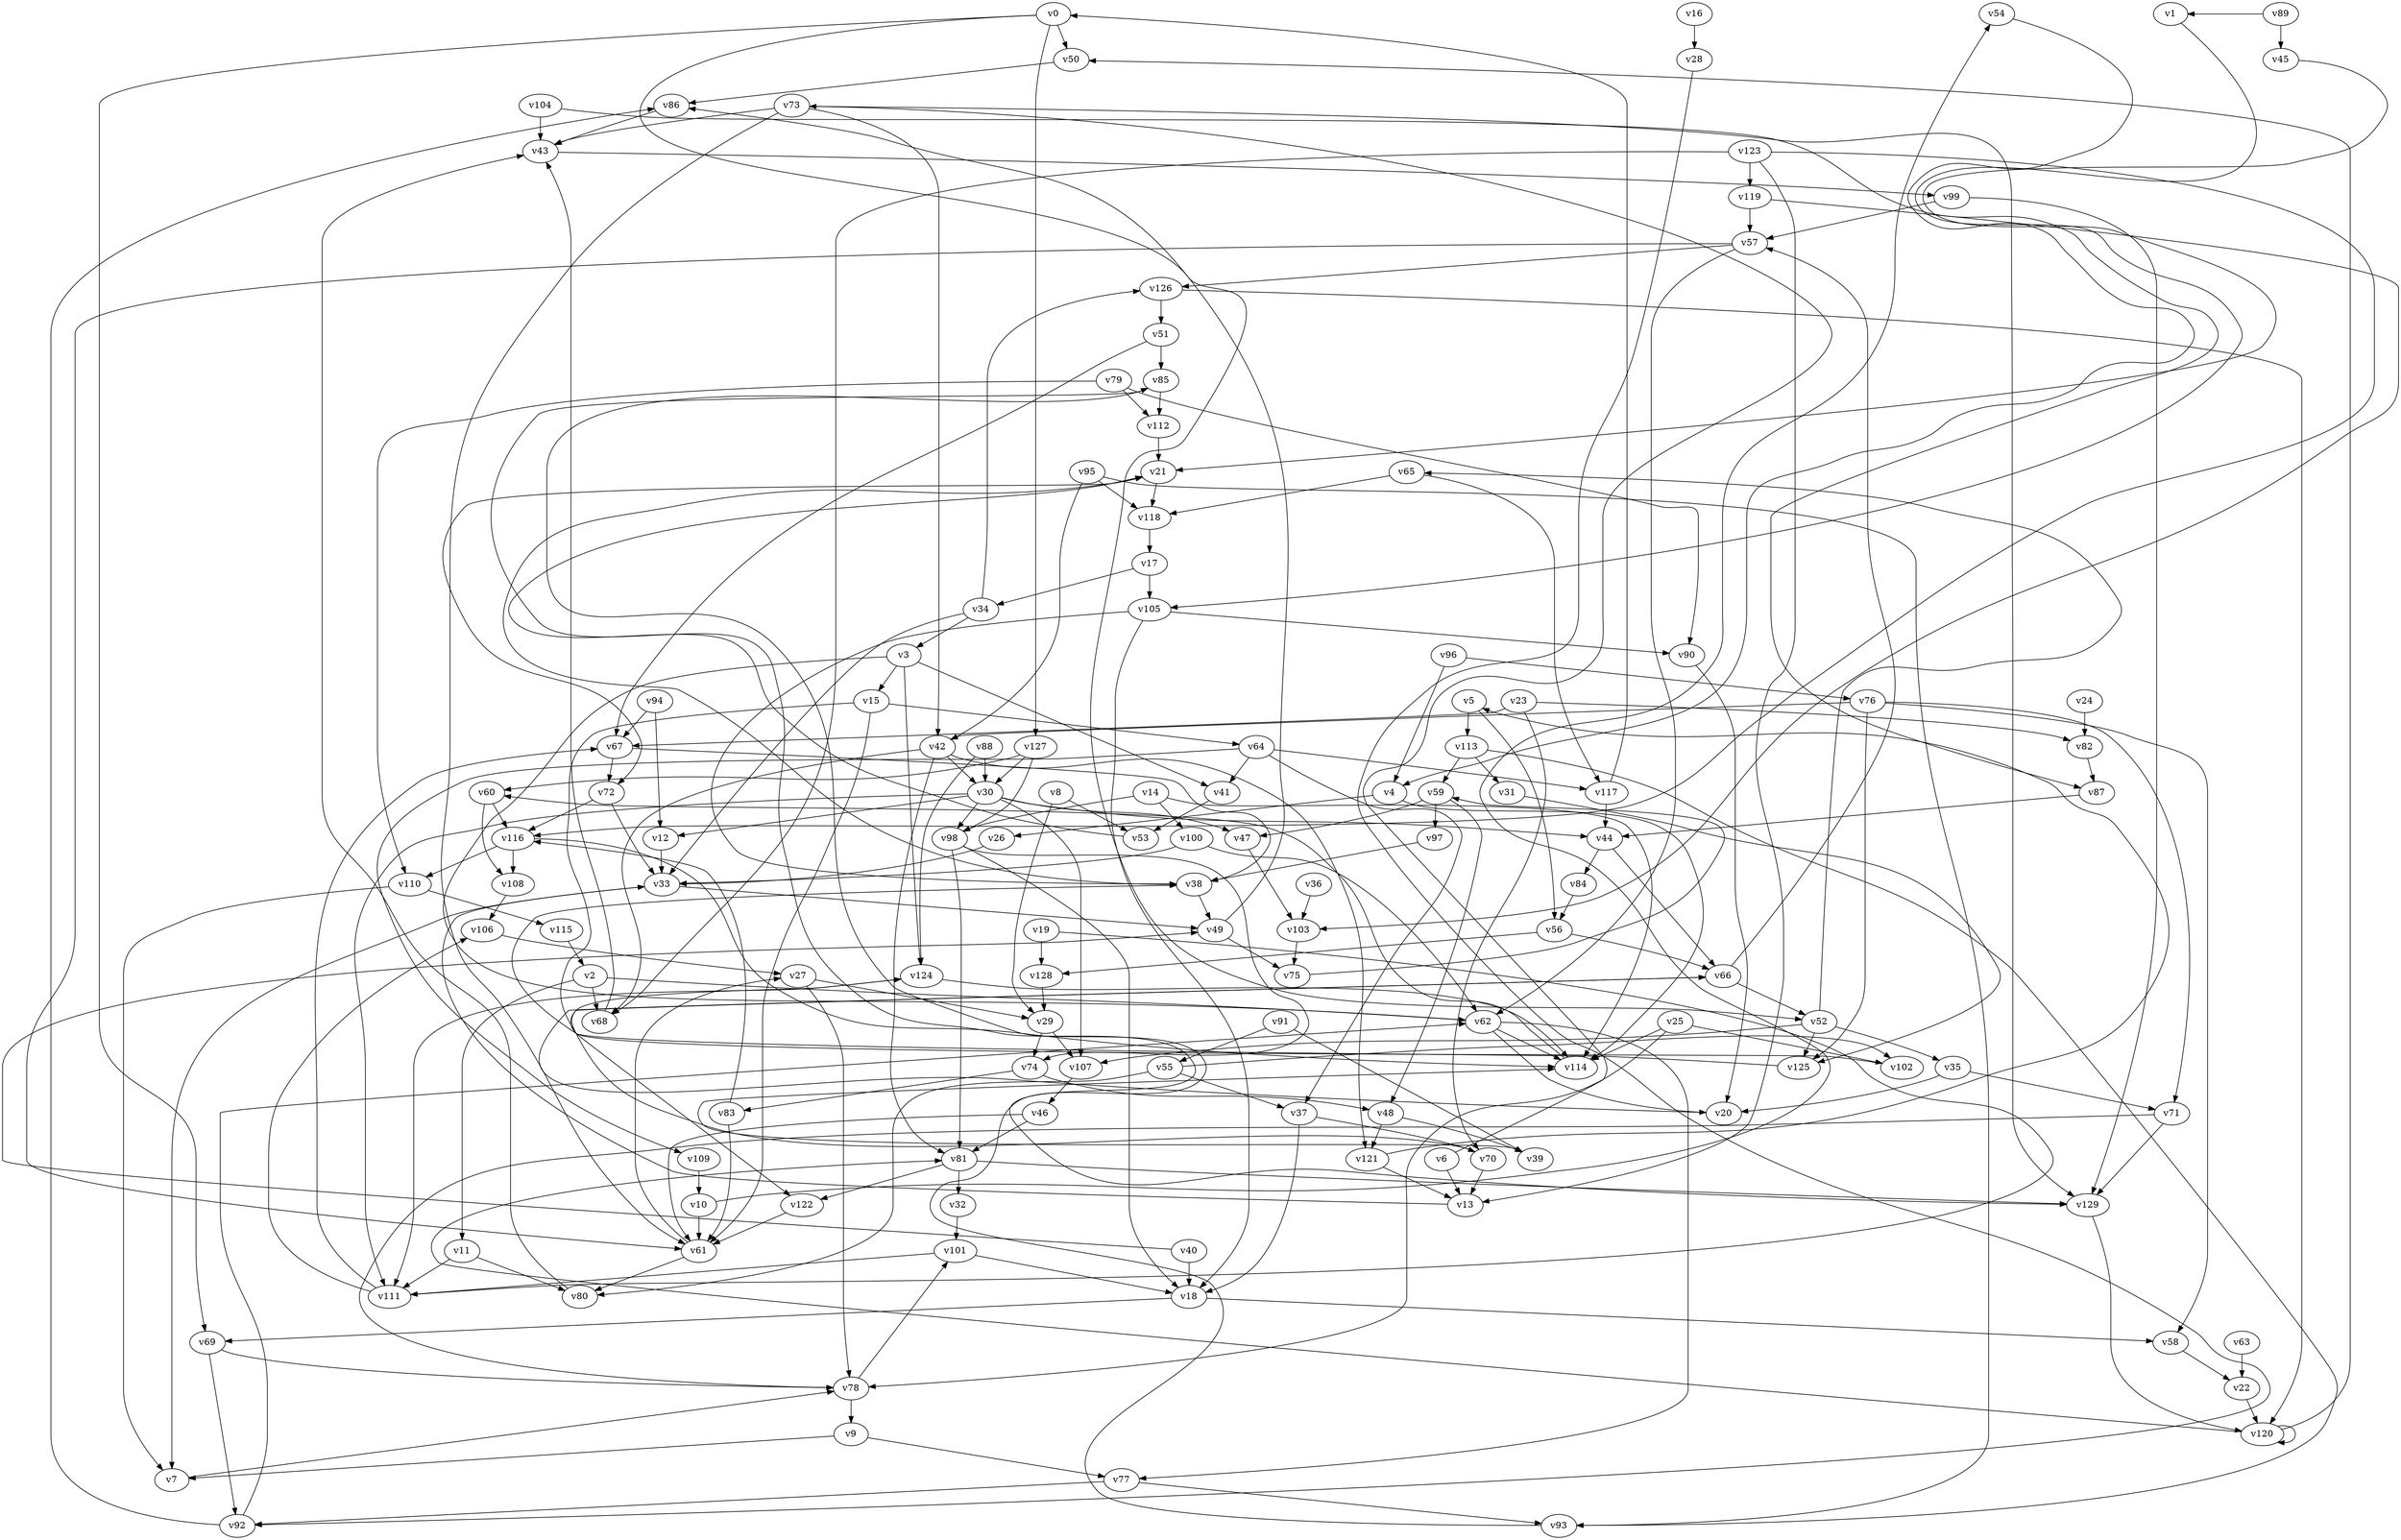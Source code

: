// Benchmark game 195 - 130 vertices
// time_bound: 6
// targets: v96
digraph G {
    v0 [name="v0", player=1];
    v1 [name="v1", player=1];
    v2 [name="v2", player=0];
    v3 [name="v3", player=0];
    v4 [name="v4", player=1];
    v5 [name="v5", player=1];
    v6 [name="v6", player=1];
    v7 [name="v7", player=1];
    v8 [name="v8", player=0];
    v9 [name="v9", player=1];
    v10 [name="v10", player=0];
    v11 [name="v11", player=1];
    v12 [name="v12", player=0];
    v13 [name="v13", player=1];
    v14 [name="v14", player=1];
    v15 [name="v15", player=0];
    v16 [name="v16", player=0];
    v17 [name="v17", player=0];
    v18 [name="v18", player=1];
    v19 [name="v19", player=1];
    v20 [name="v20", player=0];
    v21 [name="v21", player=1];
    v22 [name="v22", player=1];
    v23 [name="v23", player=0];
    v24 [name="v24", player=1];
    v25 [name="v25", player=0];
    v26 [name="v26", player=1];
    v27 [name="v27", player=1];
    v28 [name="v28", player=1];
    v29 [name="v29", player=1];
    v30 [name="v30", player=0];
    v31 [name="v31", player=0];
    v32 [name="v32", player=0];
    v33 [name="v33", player=0];
    v34 [name="v34", player=0];
    v35 [name="v35", player=0];
    v36 [name="v36", player=1];
    v37 [name="v37", player=1];
    v38 [name="v38", player=0];
    v39 [name="v39", player=0];
    v40 [name="v40", player=0];
    v41 [name="v41", player=1];
    v42 [name="v42", player=0];
    v43 [name="v43", player=0];
    v44 [name="v44", player=0];
    v45 [name="v45", player=0];
    v46 [name="v46", player=0];
    v47 [name="v47", player=1];
    v48 [name="v48", player=0];
    v49 [name="v49", player=1];
    v50 [name="v50", player=1];
    v51 [name="v51", player=1];
    v52 [name="v52", player=0];
    v53 [name="v53", player=1];
    v54 [name="v54", player=1];
    v55 [name="v55", player=0];
    v56 [name="v56", player=0];
    v57 [name="v57", player=0];
    v58 [name="v58", player=0];
    v59 [name="v59", player=1];
    v60 [name="v60", player=0];
    v61 [name="v61", player=0];
    v62 [name="v62", player=1];
    v63 [name="v63", player=1];
    v64 [name="v64", player=0];
    v65 [name="v65", player=0];
    v66 [name="v66", player=1];
    v67 [name="v67", player=1];
    v68 [name="v68", player=0];
    v69 [name="v69", player=0];
    v70 [name="v70", player=1];
    v71 [name="v71", player=0];
    v72 [name="v72", player=0];
    v73 [name="v73", player=0];
    v74 [name="v74", player=1];
    v75 [name="v75", player=1];
    v76 [name="v76", player=1];
    v77 [name="v77", player=0];
    v78 [name="v78", player=0];
    v79 [name="v79", player=1];
    v80 [name="v80", player=0];
    v81 [name="v81", player=0];
    v82 [name="v82", player=1];
    v83 [name="v83", player=1];
    v84 [name="v84", player=0];
    v85 [name="v85", player=0];
    v86 [name="v86", player=1];
    v87 [name="v87", player=1];
    v88 [name="v88", player=1];
    v89 [name="v89", player=1];
    v90 [name="v90", player=1];
    v91 [name="v91", player=1];
    v92 [name="v92", player=0];
    v93 [name="v93", player=0];
    v94 [name="v94", player=1];
    v95 [name="v95", player=1];
    v96 [name="v96", player=1, target=1];
    v97 [name="v97", player=0];
    v98 [name="v98", player=0];
    v99 [name="v99", player=1];
    v100 [name="v100", player=1];
    v101 [name="v101", player=0];
    v102 [name="v102", player=0];
    v103 [name="v103", player=0];
    v104 [name="v104", player=0];
    v105 [name="v105", player=0];
    v106 [name="v106", player=1];
    v107 [name="v107", player=1];
    v108 [name="v108", player=1];
    v109 [name="v109", player=0];
    v110 [name="v110", player=0];
    v111 [name="v111", player=0];
    v112 [name="v112", player=1];
    v113 [name="v113", player=0];
    v114 [name="v114", player=1];
    v115 [name="v115", player=0];
    v116 [name="v116", player=0];
    v117 [name="v117", player=0];
    v118 [name="v118", player=1];
    v119 [name="v119", player=1];
    v120 [name="v120", player=0];
    v121 [name="v121", player=0];
    v122 [name="v122", player=0];
    v123 [name="v123", player=1];
    v124 [name="v124", player=0];
    v125 [name="v125", player=1];
    v126 [name="v126", player=0];
    v127 [name="v127", player=0];
    v128 [name="v128", player=0];
    v129 [name="v129", player=1];

    v0 -> v52 [constraint="t >= 4"];
    v1 -> v105 [constraint="t < 13"];
    v2 -> v62;
    v3 -> v62 [constraint="t >= 3"];
    v4 -> v26;
    v5 -> v113;
    v6 -> v73 [constraint="t < 6"];
    v7 -> v78 [constraint="t < 8"];
    v8 -> v29;
    v9 -> v7;
    v10 -> v54 [constraint="t >= 3"];
    v11 -> v111;
    v12 -> v33;
    v13 -> v33 [constraint="t mod 2 == 0"];
    v14 -> v100;
    v15 -> v64;
    v16 -> v28;
    v17 -> v34;
    v18 -> v69;
    v19 -> v111 [constraint="t mod 3 == 2"];
    v20 -> v66 [constraint="t >= 4"];
    v21 -> v72 [constraint="t >= 3"];
    v22 -> v120;
    v23 -> v70;
    v24 -> v82;
    v25 -> v114;
    v26 -> v33;
    v27 -> v29;
    v28 -> v92 [constraint="t < 15"];
    v29 -> v107;
    v30 -> v107;
    v31 -> v125 [constraint="t mod 4 == 0"];
    v32 -> v101;
    v33 -> v49;
    v34 -> v126;
    v35 -> v71;
    v36 -> v103;
    v37 -> v18;
    v38 -> v21 [constraint="t >= 5"];
    v39 -> v114 [constraint="t mod 5 == 0"];
    v40 -> v49 [constraint="t < 13"];
    v41 -> v53;
    v42 -> v30;
    v43 -> v99;
    v44 -> v84;
    v45 -> v21 [constraint="t >= 4"];
    v46 -> v61 [constraint="t >= 2"];
    v47 -> v103 [constraint="t >= 3"];
    v48 -> v121;
    v49 -> v75;
    v50 -> v86;
    v51 -> v85;
    v52 -> v65 [constraint="t < 6"];
    v53 -> v21 [constraint="t < 5"];
    v54 -> v4 [constraint="t >= 2"];
    v55 -> v102 [constraint="t >= 3"];
    v56 -> v66;
    v57 -> v61 [constraint="t mod 3 == 0"];
    v58 -> v22;
    v59 -> v97;
    v60 -> v108;
    v61 -> v80;
    v62 -> v20;
    v63 -> v22;
    v64 -> v109 [constraint="t >= 4"];
    v65 -> v117;
    v66 -> v57;
    v67 -> v72;
    v68 -> v43;
    v69 -> v78;
    v70 -> v124 [constraint="t < 9"];
    v71 -> v78 [constraint="t mod 4 == 2"];
    v72 -> v116;
    v73 -> v42;
    v74 -> v48;
    v75 -> v59 [constraint="t < 7"];
    v76 -> v71 [constraint="t < 8"];
    v77 -> v92;
    v78 -> v9;
    v79 -> v90;
    v80 -> v43;
    v81 -> v129;
    v82 -> v87;
    v83 -> v116;
    v84 -> v56;
    v85 -> v129 [constraint="t < 9"];
    v86 -> v43;
    v87 -> v44 [constraint="t < 7"];
    v88 -> v124;
    v89 -> v1 [constraint="t mod 2 == 0"];
    v90 -> v20;
    v91 -> v39;
    v92 -> v86;
    v93 -> v85 [constraint="t >= 3"];
    v94 -> v67;
    v95 -> v118;
    v96 -> v76;
    v97 -> v38;
    v98 -> v74 [constraint="t < 13"];
    v99 -> v129;
    v100 -> v33;
    v101 -> v111;
    v102 -> v66 [constraint="t mod 5 == 0"];
    v103 -> v75;
    v104 -> v87 [constraint="t mod 2 == 1"];
    v105 -> v38 [constraint="t mod 4 == 1"];
    v106 -> v27;
    v107 -> v46;
    v108 -> v106;
    v109 -> v10;
    v110 -> v115;
    v111 -> v106;
    v112 -> v21;
    v113 -> v93 [constraint="t >= 4"];
    v114 -> v60 [constraint="t < 13"];
    v115 -> v2;
    v116 -> v114 [constraint="t >= 4"];
    v117 -> v0;
    v118 -> v17;
    v119 -> v103 [constraint="t mod 3 == 0"];
    v120 -> v81 [constraint="t mod 2 == 1"];
    v121 -> v5 [constraint="t mod 2 == 0"];
    v122 -> v61;
    v123 -> v116 [constraint="t >= 1"];
    v124 -> v114;
    v125 -> v38 [constraint="t mod 5 == 1"];
    v126 -> v120;
    v127 -> v60;
    v128 -> v29;
    v129 -> v120;
    v52 -> v125;
    v27 -> v78;
    v34 -> v3;
    v42 -> v121;
    v59 -> v47;
    v48 -> v39;
    v62 -> v77;
    v100 -> v62;
    v0 -> v50;
    v98 -> v18;
    v64 -> v41;
    v3 -> v15;
    v25 -> v102;
    v79 -> v112;
    v96 -> v4;
    v69 -> v92;
    v91 -> v55;
    v83 -> v61;
    v3 -> v41;
    v66 -> v52;
    v42 -> v68;
    v46 -> v81;
    v21 -> v118;
    v81 -> v122;
    v77 -> v93;
    v92 -> v62;
    v57 -> v62;
    v0 -> v127;
    v120 -> v50;
    v29 -> v74;
    v30 -> v47;
    v70 -> v13;
    v72 -> v33;
    v76 -> v125;
    v73 -> v61;
    v4 -> v114;
    v121 -> v13;
    v113 -> v31;
    v95 -> v93;
    v76 -> v58;
    v55 -> v80;
    v6 -> v13;
    v105 -> v18;
    v23 -> v82;
    v17 -> v105;
    v74 -> v83;
    v33 -> v7;
    v49 -> v86;
    v3 -> v124;
    v94 -> v12;
    v40 -> v18;
    v30 -> v12;
    v10 -> v61;
    v34 -> v33;
    v78 -> v101;
    v51 -> v67;
    v2 -> v11;
    v14 -> v98;
    v9 -> v77;
    v52 -> v107;
    v52 -> v35;
    v81 -> v32;
    v0 -> v69;
    v38 -> v49;
    v126 -> v51;
    v73 -> v43;
    v123 -> v119;
    v104 -> v43;
    v123 -> v13;
    v127 -> v98;
    v120 -> v120;
    v76 -> v42;
    v111 -> v67;
    v127 -> v30;
    v65 -> v118;
    v5 -> v56;
    v73 -> v129;
    v67 -> v38;
    v37 -> v70;
    v25 -> v78;
    v8 -> v53;
    v18 -> v58;
    v56 -> v128;
    v2 -> v68;
    v113 -> v59;
    v60 -> v116;
    v116 -> v110;
    v123 -> v68;
    v116 -> v108;
    v117 -> v44;
    v119 -> v57;
    v88 -> v30;
    v14 -> v114;
    v23 -> v67;
    v11 -> v80;
    v42 -> v81;
    v110 -> v7;
    v44 -> v66;
    v71 -> v129;
    v101 -> v18;
    v79 -> v110;
    v89 -> v45;
    v30 -> v44;
    v19 -> v128;
    v30 -> v111;
    v85 -> v112;
    v55 -> v37;
    v64 -> v37;
    v124 -> v111;
    v30 -> v98;
    v59 -> v48;
    v98 -> v81;
    v95 -> v42;
    v99 -> v57;
    v62 -> v114;
    v64 -> v117;
    v35 -> v20;
    v61 -> v27;
    v105 -> v90;
    v57 -> v126;
    v15 -> v61;
    v15 -> v122;
}
